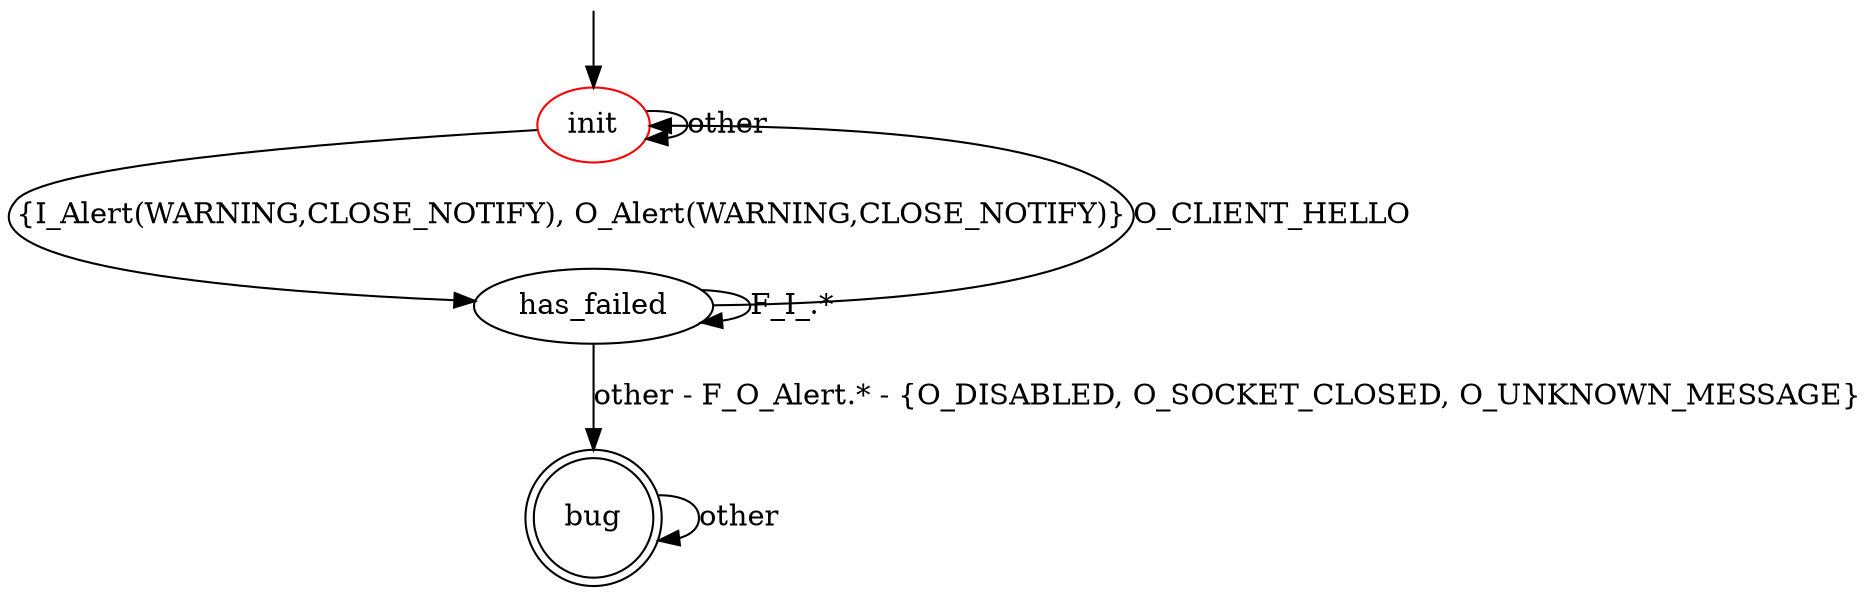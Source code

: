 digraph G {
label=""
init [color="red"]
has_failed
bug [shape="doublecircle"]
init -> has_failed [label="{I_Alert(WARNING,CLOSE_NOTIFY), O_Alert(WARNING,CLOSE_NOTIFY)}"]
init -> init [label="other"]

has_failed -> has_failed [label="F_I_.*"]
has_failed -> init [label="O_CLIENT_HELLO"]
has_failed -> bug [label="other - F_O_Alert.* - {O_DISABLED, O_SOCKET_CLOSED, O_UNKNOWN_MESSAGE}"]

bug -> bug [label="other"]

__start0 [label="" shape="none" width="0" height="0"];
__start0 -> init;
}
